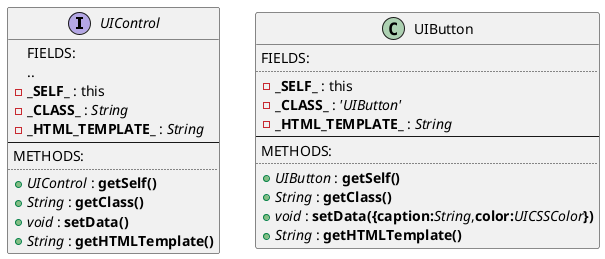 @startuml
interface UIControl{
    FIELDS:    
       ..
    - <b>_SELF_</b> : this
    - <b>_CLASS_</b> : <i>String</i>
    - <b>_HTML_TEMPLATE_</b> : <i>String</i>
    --
    METHODS:
    ..
    + <i>UIControl</i> : <b>getSelf()</b>
    + <i>String</i> : <b>getClass()</b>
    + <i>void</i> : <b>setData()</b>
    + <i>String</i> : <b>getHTMLTemplate()</b>
}
class UIButton{
    FIELDS:
    ..
    - <b>_SELF_</b> : this
    - <b>_CLASS_</b> : <i>'UIButton'</i>
    - <b>_HTML_TEMPLATE_</b> : <i>String</i>
    --
    METHODS:
    ..
    + <i>UIButton</i> : <b>getSelf()</b>
    + <i>String</i> : <b>getClass()</b>
    + <i>void</i> : <b>setData({</b><b>caption:</b><i>String</i>,<b>color:</b><i>UICSSColor</i><b>})</b>
    + <i>String</i> : <b>getHTMLTemplate()</b>
}
@enduml